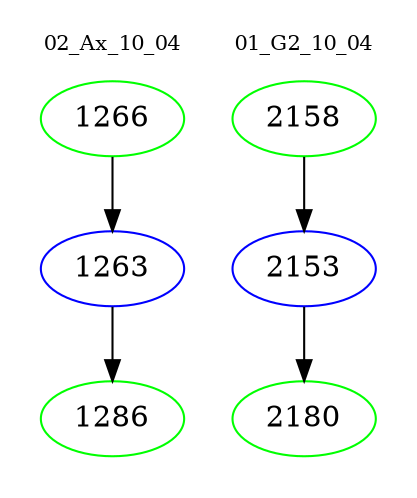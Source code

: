 digraph{
subgraph cluster_0 {
color = white
label = "02_Ax_10_04";
fontsize=10;
T0_1266 [label="1266", color="green"]
T0_1266 -> T0_1263 [color="black"]
T0_1263 [label="1263", color="blue"]
T0_1263 -> T0_1286 [color="black"]
T0_1286 [label="1286", color="green"]
}
subgraph cluster_1 {
color = white
label = "01_G2_10_04";
fontsize=10;
T1_2158 [label="2158", color="green"]
T1_2158 -> T1_2153 [color="black"]
T1_2153 [label="2153", color="blue"]
T1_2153 -> T1_2180 [color="black"]
T1_2180 [label="2180", color="green"]
}
}
